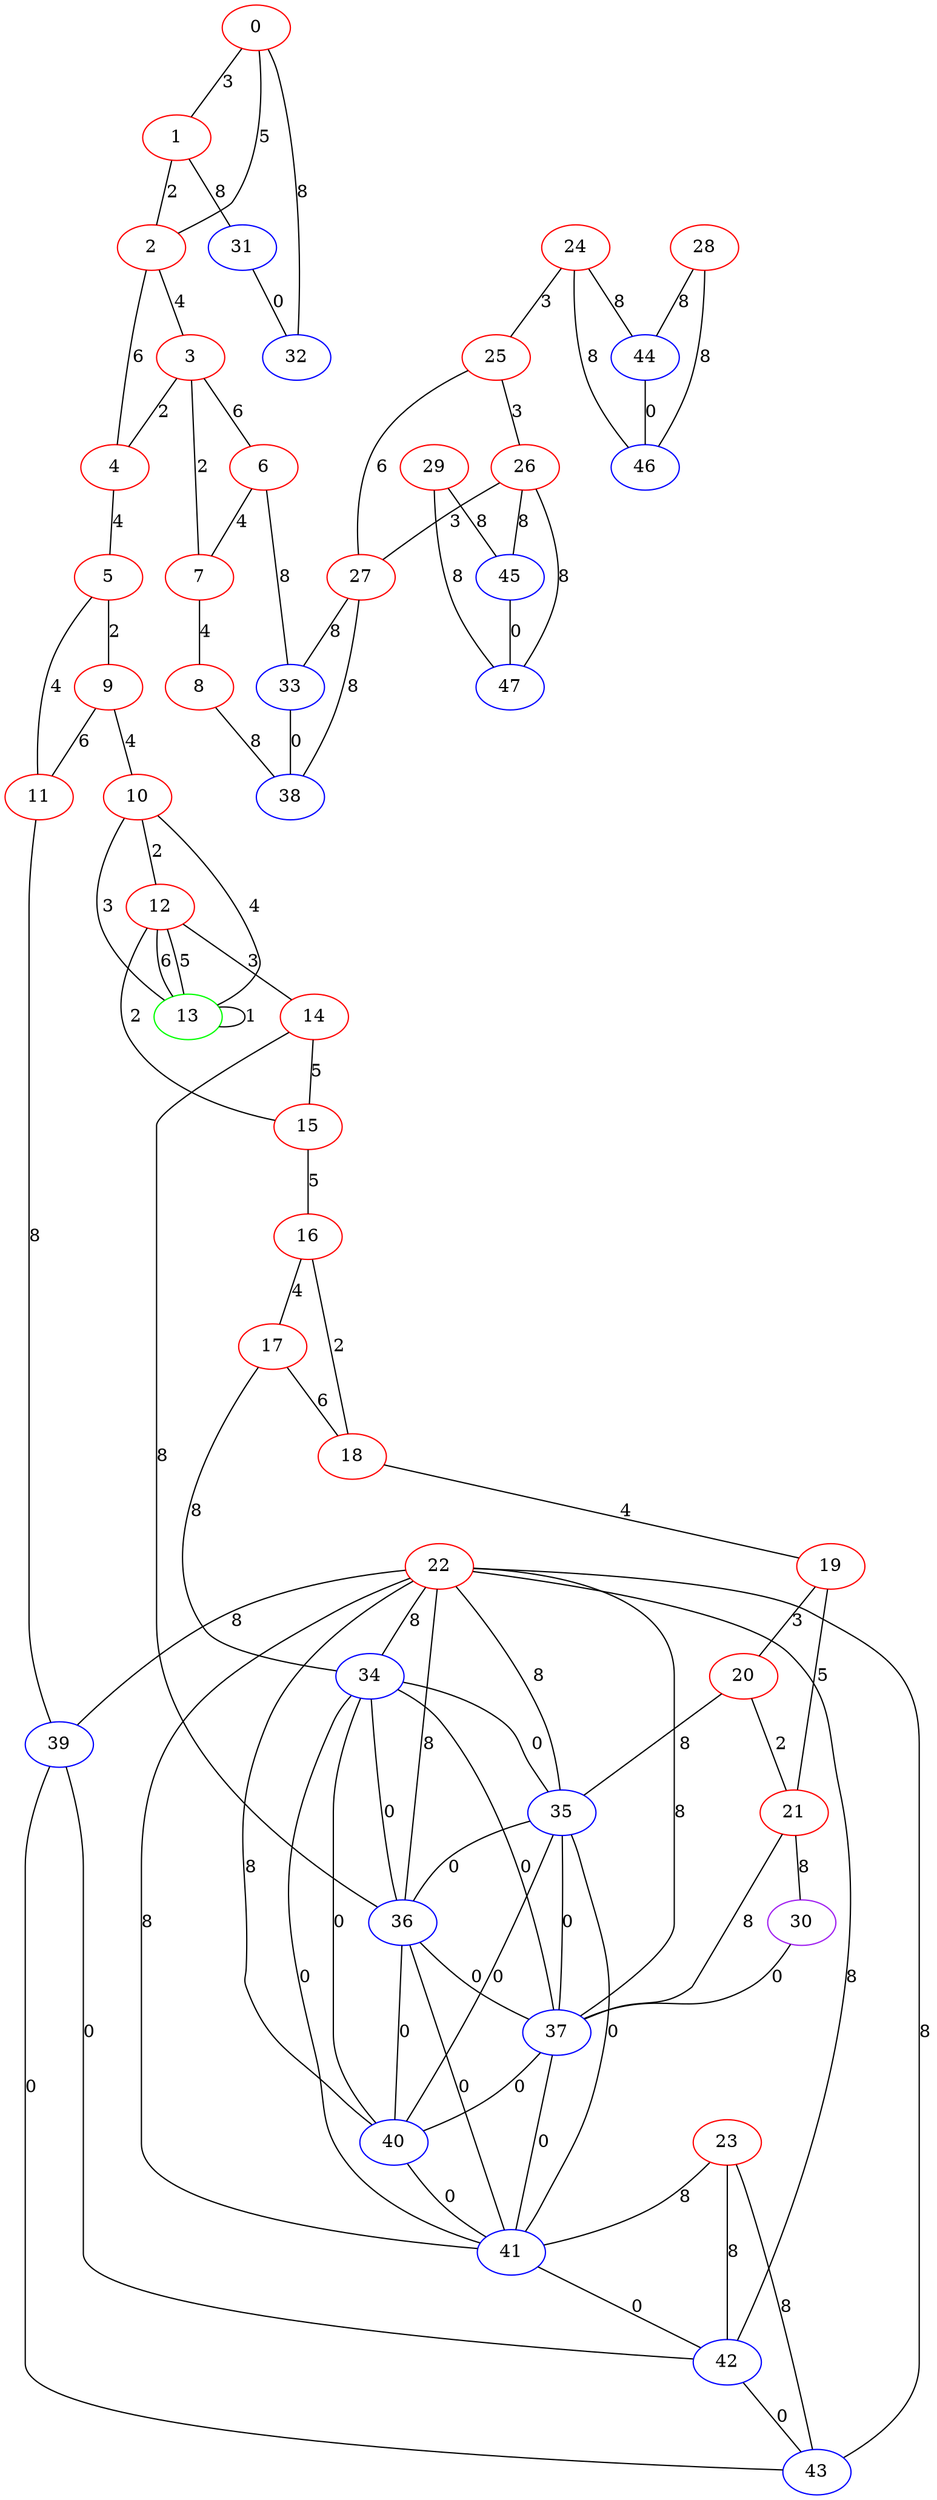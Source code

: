 graph "" {
0 [color=red, weight=1];
1 [color=red, weight=1];
2 [color=red, weight=1];
3 [color=red, weight=1];
4 [color=red, weight=1];
5 [color=red, weight=1];
6 [color=red, weight=1];
7 [color=red, weight=1];
8 [color=red, weight=1];
9 [color=red, weight=1];
10 [color=red, weight=1];
11 [color=red, weight=1];
12 [color=red, weight=1];
13 [color=green, weight=2];
14 [color=red, weight=1];
15 [color=red, weight=1];
16 [color=red, weight=1];
17 [color=red, weight=1];
18 [color=red, weight=1];
19 [color=red, weight=1];
20 [color=red, weight=1];
21 [color=red, weight=1];
22 [color=red, weight=1];
23 [color=red, weight=1];
24 [color=red, weight=1];
25 [color=red, weight=1];
26 [color=red, weight=1];
27 [color=red, weight=1];
28 [color=red, weight=1];
29 [color=red, weight=1];
30 [color=purple, weight=4];
31 [color=blue, weight=3];
32 [color=blue, weight=3];
33 [color=blue, weight=3];
34 [color=blue, weight=3];
35 [color=blue, weight=3];
36 [color=blue, weight=3];
37 [color=blue, weight=3];
38 [color=blue, weight=3];
39 [color=blue, weight=3];
40 [color=blue, weight=3];
41 [color=blue, weight=3];
42 [color=blue, weight=3];
43 [color=blue, weight=3];
44 [color=blue, weight=3];
45 [color=blue, weight=3];
46 [color=blue, weight=3];
47 [color=blue, weight=3];
0 -- 32  [key=0, label=8];
0 -- 1  [key=0, label=3];
0 -- 2  [key=0, label=5];
1 -- 2  [key=0, label=2];
1 -- 31  [key=0, label=8];
2 -- 3  [key=0, label=4];
2 -- 4  [key=0, label=6];
3 -- 4  [key=0, label=2];
3 -- 6  [key=0, label=6];
3 -- 7  [key=0, label=2];
4 -- 5  [key=0, label=4];
5 -- 9  [key=0, label=2];
5 -- 11  [key=0, label=4];
6 -- 33  [key=0, label=8];
6 -- 7  [key=0, label=4];
7 -- 8  [key=0, label=4];
8 -- 38  [key=0, label=8];
9 -- 10  [key=0, label=4];
9 -- 11  [key=0, label=6];
10 -- 12  [key=0, label=2];
10 -- 13  [key=0, label=3];
10 -- 13  [key=1, label=4];
11 -- 39  [key=0, label=8];
12 -- 13  [key=0, label=5];
12 -- 13  [key=1, label=6];
12 -- 14  [key=0, label=3];
12 -- 15  [key=0, label=2];
13 -- 13  [key=0, label=1];
14 -- 36  [key=0, label=8];
14 -- 15  [key=0, label=5];
15 -- 16  [key=0, label=5];
16 -- 17  [key=0, label=4];
16 -- 18  [key=0, label=2];
17 -- 18  [key=0, label=6];
17 -- 34  [key=0, label=8];
18 -- 19  [key=0, label=4];
19 -- 20  [key=0, label=3];
19 -- 21  [key=0, label=5];
20 -- 35  [key=0, label=8];
20 -- 21  [key=0, label=2];
21 -- 37  [key=0, label=8];
21 -- 30  [key=0, label=8];
22 -- 34  [key=0, label=8];
22 -- 35  [key=0, label=8];
22 -- 36  [key=0, label=8];
22 -- 37  [key=0, label=8];
22 -- 39  [key=0, label=8];
22 -- 40  [key=0, label=8];
22 -- 41  [key=0, label=8];
22 -- 42  [key=0, label=8];
22 -- 43  [key=0, label=8];
23 -- 41  [key=0, label=8];
23 -- 42  [key=0, label=8];
23 -- 43  [key=0, label=8];
24 -- 25  [key=0, label=3];
24 -- 44  [key=0, label=8];
24 -- 46  [key=0, label=8];
25 -- 26  [key=0, label=3];
25 -- 27  [key=0, label=6];
26 -- 27  [key=0, label=3];
26 -- 45  [key=0, label=8];
26 -- 47  [key=0, label=8];
27 -- 38  [key=0, label=8];
27 -- 33  [key=0, label=8];
28 -- 44  [key=0, label=8];
28 -- 46  [key=0, label=8];
29 -- 45  [key=0, label=8];
29 -- 47  [key=0, label=8];
30 -- 37  [key=0, label=0];
31 -- 32  [key=0, label=0];
33 -- 38  [key=0, label=0];
34 -- 35  [key=0, label=0];
34 -- 36  [key=0, label=0];
34 -- 37  [key=0, label=0];
34 -- 40  [key=0, label=0];
34 -- 41  [key=0, label=0];
35 -- 36  [key=0, label=0];
35 -- 37  [key=0, label=0];
35 -- 40  [key=0, label=0];
35 -- 41  [key=0, label=0];
36 -- 37  [key=0, label=0];
36 -- 40  [key=0, label=0];
36 -- 41  [key=0, label=0];
37 -- 40  [key=0, label=0];
37 -- 41  [key=0, label=0];
39 -- 42  [key=0, label=0];
39 -- 43  [key=0, label=0];
40 -- 41  [key=0, label=0];
41 -- 42  [key=0, label=0];
42 -- 43  [key=0, label=0];
44 -- 46  [key=0, label=0];
45 -- 47  [key=0, label=0];
}
